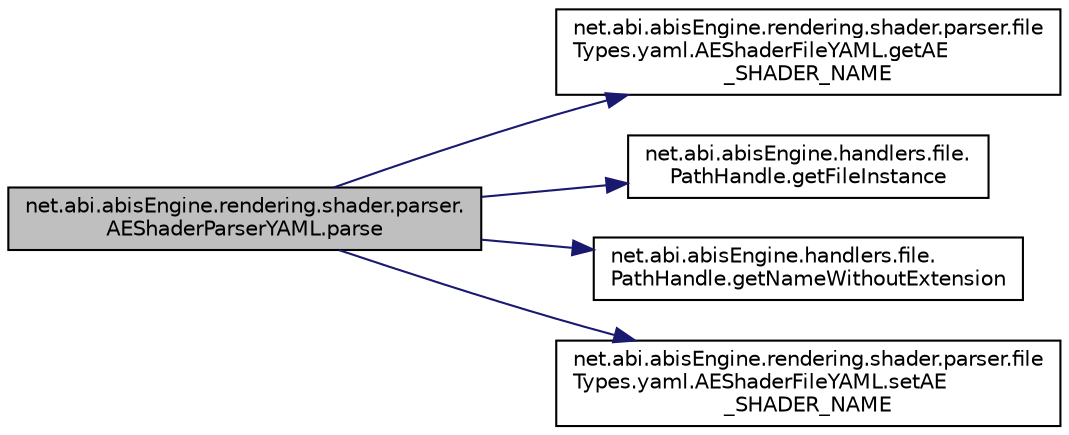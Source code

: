 digraph "net.abi.abisEngine.rendering.shader.parser.AEShaderParserYAML.parse"
{
 // LATEX_PDF_SIZE
  edge [fontname="Helvetica",fontsize="10",labelfontname="Helvetica",labelfontsize="10"];
  node [fontname="Helvetica",fontsize="10",shape=record];
  rankdir="LR";
  Node1 [label="net.abi.abisEngine.rendering.shader.parser.\lAEShaderParserYAML.parse",height=0.2,width=0.4,color="black", fillcolor="grey75", style="filled", fontcolor="black",tooltip=" "];
  Node1 -> Node2 [color="midnightblue",fontsize="10",style="solid",fontname="Helvetica"];
  Node2 [label="net.abi.abisEngine.rendering.shader.parser.file\lTypes.yaml.AEShaderFileYAML.getAE\l_SHADER_NAME",height=0.2,width=0.4,color="black", fillcolor="white", style="filled",URL="$d9/def/classnet_1_1abi_1_1abis_engine_1_1rendering_1_1shader_1_1parser_1_1file_types_1_1yaml_1_1_a_e_shader_file_y_a_m_l.html#a57a2e426ad4dbec88cd4d567de88a640",tooltip=" "];
  Node1 -> Node3 [color="midnightblue",fontsize="10",style="solid",fontname="Helvetica"];
  Node3 [label="net.abi.abisEngine.handlers.file.\lPathHandle.getFileInstance",height=0.2,width=0.4,color="black", fillcolor="white", style="filled",URL="$d6/d9e/classnet_1_1abi_1_1abis_engine_1_1handlers_1_1file_1_1_path_handle.html#a1c92ac96b53ef7a18c6787d3284d4add",tooltip=" "];
  Node1 -> Node4 [color="midnightblue",fontsize="10",style="solid",fontname="Helvetica"];
  Node4 [label="net.abi.abisEngine.handlers.file.\lPathHandle.getNameWithoutExtension",height=0.2,width=0.4,color="black", fillcolor="white", style="filled",URL="$d6/d9e/classnet_1_1abi_1_1abis_engine_1_1handlers_1_1file_1_1_path_handle.html#a62cd9c82309fc70773e33a166a03e79a",tooltip=" "];
  Node1 -> Node5 [color="midnightblue",fontsize="10",style="solid",fontname="Helvetica"];
  Node5 [label="net.abi.abisEngine.rendering.shader.parser.file\lTypes.yaml.AEShaderFileYAML.setAE\l_SHADER_NAME",height=0.2,width=0.4,color="black", fillcolor="white", style="filled",URL="$d9/def/classnet_1_1abi_1_1abis_engine_1_1rendering_1_1shader_1_1parser_1_1file_types_1_1yaml_1_1_a_e_shader_file_y_a_m_l.html#a5521d7b1991a3469702749b228f349bf",tooltip=" "];
}
